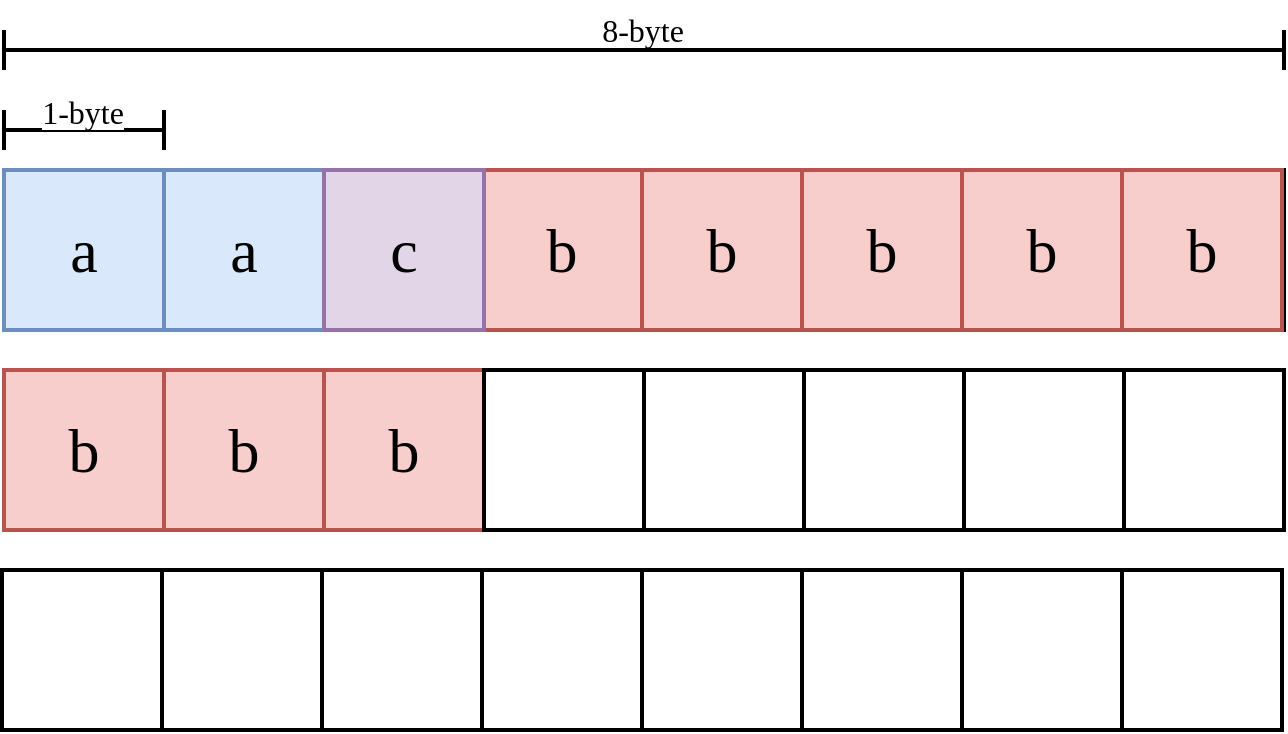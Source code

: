 <mxfile version="23.1.8" type="device" pages="4">
  <diagram name="Page-1" id="rbGv_M42OyS1G9aLpRV2">
    <mxGraphModel dx="1042" dy="582" grid="1" gridSize="10" guides="1" tooltips="1" connect="1" arrows="1" fold="1" page="1" pageScale="1" pageWidth="1169" pageHeight="827" math="0" shadow="0">
      <root>
        <mxCell id="0" />
        <mxCell id="1" parent="0" />
        <mxCell id="xWkKNKnsdCu0kztOq4cy-1" value="&lt;font face=&quot;Antikor Mono&quot; style=&quot;font-size: 31px;&quot;&gt;a&lt;/font&gt;" style="rounded=0;whiteSpace=wrap;html=1;strokeWidth=2;fillColor=#dae8fc;strokeColor=#6c8ebf;" vertex="1" parent="1">
          <mxGeometry x="120" y="200" width="80" height="80" as="geometry" />
        </mxCell>
        <mxCell id="xWkKNKnsdCu0kztOq4cy-2" value="&lt;font face=&quot;Antikor Mono&quot; style=&quot;font-size: 31px;&quot;&gt;a&lt;/font&gt;" style="rounded=0;whiteSpace=wrap;html=1;strokeWidth=2;fillColor=#dae8fc;strokeColor=#6c8ebf;" vertex="1" parent="1">
          <mxGeometry x="200" y="200" width="80" height="80" as="geometry" />
        </mxCell>
        <mxCell id="xWkKNKnsdCu0kztOq4cy-3" value="" style="rounded=0;whiteSpace=wrap;html=1;strokeWidth=2;" vertex="1" parent="1">
          <mxGeometry x="280" y="200" width="80" height="80" as="geometry" />
        </mxCell>
        <mxCell id="xWkKNKnsdCu0kztOq4cy-4" value="" style="rounded=0;whiteSpace=wrap;html=1;strokeWidth=2;" vertex="1" parent="1">
          <mxGeometry x="360" y="200" width="80" height="80" as="geometry" />
        </mxCell>
        <mxCell id="xWkKNKnsdCu0kztOq4cy-5" value="" style="rounded=0;whiteSpace=wrap;html=1;strokeWidth=2;" vertex="1" parent="1">
          <mxGeometry x="440" y="200" width="80" height="80" as="geometry" />
        </mxCell>
        <mxCell id="xWkKNKnsdCu0kztOq4cy-6" value="" style="rounded=0;whiteSpace=wrap;html=1;strokeWidth=2;" vertex="1" parent="1">
          <mxGeometry x="520" y="200" width="80" height="80" as="geometry" />
        </mxCell>
        <mxCell id="xWkKNKnsdCu0kztOq4cy-7" value="" style="rounded=0;whiteSpace=wrap;html=1;strokeWidth=2;" vertex="1" parent="1">
          <mxGeometry x="600" y="200" width="80" height="80" as="geometry" />
        </mxCell>
        <mxCell id="xWkKNKnsdCu0kztOq4cy-8" value="" style="rounded=0;whiteSpace=wrap;html=1;strokeWidth=2;" vertex="1" parent="1">
          <mxGeometry x="680" y="200" width="80" height="80" as="geometry" />
        </mxCell>
        <mxCell id="xWkKNKnsdCu0kztOq4cy-9" value="" style="shape=crossbar;whiteSpace=wrap;html=1;rounded=1;strokeWidth=2;" vertex="1" parent="1">
          <mxGeometry x="120" y="130" width="640" height="20" as="geometry" />
        </mxCell>
        <mxCell id="xWkKNKnsdCu0kztOq4cy-10" value="&lt;span style=&quot;background-color: rgb(255, 255, 255);&quot;&gt;&lt;font face=&quot;Antikor Mono&quot; style=&quot;&quot;&gt;&lt;font style=&quot;font-size: 16px;&quot;&gt;8-byte&lt;/font&gt;&lt;br&gt;&lt;/font&gt;&lt;/span&gt;" style="text;html=1;align=center;verticalAlign=middle;resizable=0;points=[];autosize=1;" vertex="1" parent="1">
          <mxGeometry x="399" y="115" width="80" height="30" as="geometry" />
        </mxCell>
        <mxCell id="xWkKNKnsdCu0kztOq4cy-11" value="" style="shape=crossbar;whiteSpace=wrap;html=1;rounded=1;strokeWidth=2;" vertex="1" parent="1">
          <mxGeometry x="120" y="170" width="80" height="20" as="geometry" />
        </mxCell>
        <mxCell id="xWkKNKnsdCu0kztOq4cy-12" value="&lt;span style=&quot;background-color: rgb(255, 255, 255);&quot;&gt;&lt;font face=&quot;Antikor Mono&quot; style=&quot;font-size: 16px;&quot;&gt;1-byte&lt;/font&gt;&lt;/span&gt;" style="text;html=1;align=center;verticalAlign=middle;resizable=0;points=[];autosize=1;" vertex="1" parent="1">
          <mxGeometry x="119" y="156" width="80" height="30" as="geometry" />
        </mxCell>
        <mxCell id="xWkKNKnsdCu0kztOq4cy-13" value="&lt;font face=&quot;Antikor Mono&quot; style=&quot;font-size: 31px;&quot;&gt;b&lt;/font&gt;" style="rounded=0;whiteSpace=wrap;html=1;strokeWidth=2;fillColor=#f8cecc;strokeColor=#b85450;" vertex="1" parent="1">
          <mxGeometry x="120" y="300" width="80" height="80" as="geometry" />
        </mxCell>
        <mxCell id="xWkKNKnsdCu0kztOq4cy-14" value="&lt;font face=&quot;Antikor Mono&quot; style=&quot;font-size: 31px;&quot;&gt;b&lt;/font&gt;" style="rounded=0;whiteSpace=wrap;html=1;strokeWidth=2;fillColor=#f8cecc;strokeColor=#b85450;" vertex="1" parent="1">
          <mxGeometry x="200" y="300" width="80" height="80" as="geometry" />
        </mxCell>
        <mxCell id="xWkKNKnsdCu0kztOq4cy-21" value="&lt;font face=&quot;Antikor Mono&quot; style=&quot;font-size: 31px;&quot;&gt;b&lt;/font&gt;" style="rounded=0;whiteSpace=wrap;html=1;strokeWidth=2;fillColor=#f8cecc;strokeColor=#b85450;" vertex="1" parent="1">
          <mxGeometry x="280" y="300" width="80" height="80" as="geometry" />
        </mxCell>
        <mxCell id="xWkKNKnsdCu0kztOq4cy-22" value="&lt;font face=&quot;Antikor Mono&quot; style=&quot;font-size: 31px;&quot;&gt;b&lt;/font&gt;" style="rounded=0;whiteSpace=wrap;html=1;strokeWidth=2;fillColor=#f8cecc;strokeColor=#b85450;" vertex="1" parent="1">
          <mxGeometry x="359" y="200" width="80" height="80" as="geometry" />
        </mxCell>
        <mxCell id="xWkKNKnsdCu0kztOq4cy-23" value="&lt;font face=&quot;Antikor Mono&quot; style=&quot;font-size: 31px;&quot;&gt;b&lt;/font&gt;" style="rounded=0;whiteSpace=wrap;html=1;strokeWidth=2;fillColor=#f8cecc;strokeColor=#b85450;" vertex="1" parent="1">
          <mxGeometry x="439" y="200" width="80" height="80" as="geometry" />
        </mxCell>
        <mxCell id="xWkKNKnsdCu0kztOq4cy-24" value="&lt;font face=&quot;Antikor Mono&quot; style=&quot;font-size: 31px;&quot;&gt;b&lt;/font&gt;" style="rounded=0;whiteSpace=wrap;html=1;strokeWidth=2;fillColor=#f8cecc;strokeColor=#b85450;" vertex="1" parent="1">
          <mxGeometry x="519" y="200" width="80" height="80" as="geometry" />
        </mxCell>
        <mxCell id="xWkKNKnsdCu0kztOq4cy-25" value="&lt;font face=&quot;Antikor Mono&quot; style=&quot;font-size: 31px;&quot;&gt;b&lt;/font&gt;" style="rounded=0;whiteSpace=wrap;html=1;strokeWidth=2;fillColor=#f8cecc;strokeColor=#b85450;" vertex="1" parent="1">
          <mxGeometry x="599" y="200" width="80" height="80" as="geometry" />
        </mxCell>
        <mxCell id="xWkKNKnsdCu0kztOq4cy-26" value="&lt;font face=&quot;Antikor Mono&quot; style=&quot;font-size: 31px;&quot;&gt;b&lt;/font&gt;" style="rounded=0;whiteSpace=wrap;html=1;strokeWidth=2;fillColor=#f8cecc;strokeColor=#b85450;" vertex="1" parent="1">
          <mxGeometry x="679" y="200" width="80" height="80" as="geometry" />
        </mxCell>
        <mxCell id="xWkKNKnsdCu0kztOq4cy-27" value="" style="rounded=0;whiteSpace=wrap;html=1;strokeWidth=2;" vertex="1" parent="1">
          <mxGeometry x="119" y="400" width="80" height="80" as="geometry" />
        </mxCell>
        <mxCell id="xWkKNKnsdCu0kztOq4cy-28" value="" style="rounded=0;whiteSpace=wrap;html=1;strokeWidth=2;" vertex="1" parent="1">
          <mxGeometry x="199" y="400" width="80" height="80" as="geometry" />
        </mxCell>
        <mxCell id="xWkKNKnsdCu0kztOq4cy-29" value="" style="rounded=0;whiteSpace=wrap;html=1;strokeWidth=2;" vertex="1" parent="1">
          <mxGeometry x="279" y="400" width="80" height="80" as="geometry" />
        </mxCell>
        <mxCell id="xWkKNKnsdCu0kztOq4cy-30" value="" style="rounded=0;whiteSpace=wrap;html=1;strokeWidth=2;" vertex="1" parent="1">
          <mxGeometry x="359" y="400" width="80" height="80" as="geometry" />
        </mxCell>
        <mxCell id="xWkKNKnsdCu0kztOq4cy-31" value="" style="rounded=0;whiteSpace=wrap;html=1;strokeWidth=2;" vertex="1" parent="1">
          <mxGeometry x="439" y="400" width="80" height="80" as="geometry" />
        </mxCell>
        <mxCell id="xWkKNKnsdCu0kztOq4cy-32" value="" style="rounded=0;whiteSpace=wrap;html=1;strokeWidth=2;" vertex="1" parent="1">
          <mxGeometry x="519" y="400" width="80" height="80" as="geometry" />
        </mxCell>
        <mxCell id="xWkKNKnsdCu0kztOq4cy-33" value="" style="rounded=0;whiteSpace=wrap;html=1;strokeWidth=2;" vertex="1" parent="1">
          <mxGeometry x="599" y="400" width="80" height="80" as="geometry" />
        </mxCell>
        <mxCell id="xWkKNKnsdCu0kztOq4cy-34" value="" style="rounded=0;whiteSpace=wrap;html=1;strokeWidth=2;" vertex="1" parent="1">
          <mxGeometry x="679" y="400" width="80" height="80" as="geometry" />
        </mxCell>
        <mxCell id="xWkKNKnsdCu0kztOq4cy-35" value="&lt;font face=&quot;Antikor Mono&quot; style=&quot;font-size: 31px;&quot;&gt;c&lt;/font&gt;" style="rounded=0;whiteSpace=wrap;html=1;strokeWidth=2;fillColor=#e1d5e7;strokeColor=#9673a6;" vertex="1" parent="1">
          <mxGeometry x="280" y="200" width="80" height="80" as="geometry" />
        </mxCell>
        <mxCell id="xWkKNKnsdCu0kztOq4cy-36" value="" style="rounded=0;whiteSpace=wrap;html=1;strokeWidth=2;" vertex="1" parent="1">
          <mxGeometry x="360" y="300" width="80" height="80" as="geometry" />
        </mxCell>
        <mxCell id="xWkKNKnsdCu0kztOq4cy-37" value="" style="rounded=0;whiteSpace=wrap;html=1;strokeWidth=2;" vertex="1" parent="1">
          <mxGeometry x="440" y="300" width="80" height="80" as="geometry" />
        </mxCell>
        <mxCell id="xWkKNKnsdCu0kztOq4cy-38" value="" style="rounded=0;whiteSpace=wrap;html=1;strokeWidth=2;" vertex="1" parent="1">
          <mxGeometry x="520" y="300" width="80" height="80" as="geometry" />
        </mxCell>
        <mxCell id="xWkKNKnsdCu0kztOq4cy-39" value="" style="rounded=0;whiteSpace=wrap;html=1;strokeWidth=2;" vertex="1" parent="1">
          <mxGeometry x="600" y="300" width="80" height="80" as="geometry" />
        </mxCell>
        <mxCell id="xWkKNKnsdCu0kztOq4cy-40" value="" style="rounded=0;whiteSpace=wrap;html=1;strokeWidth=2;" vertex="1" parent="1">
          <mxGeometry x="680" y="300" width="80" height="80" as="geometry" />
        </mxCell>
      </root>
    </mxGraphModel>
  </diagram>
  <diagram id="BO5Aa5sgyVJbmE9A03vG" name="Page-2">
    <mxGraphModel dx="1042" dy="582" grid="1" gridSize="10" guides="1" tooltips="1" connect="1" arrows="1" fold="1" page="1" pageScale="1" pageWidth="1169" pageHeight="827" math="0" shadow="0">
      <root>
        <mxCell id="0" />
        <mxCell id="1" parent="0" />
        <mxCell id="DxgdJpDAh6R0aJKdbAlx-30" value="" style="rounded=0;whiteSpace=wrap;html=1;strokeWidth=2;" vertex="1" parent="1">
          <mxGeometry x="360" y="300" width="80" height="80" as="geometry" />
        </mxCell>
        <mxCell id="DxgdJpDAh6R0aJKdbAlx-31" value="" style="rounded=0;whiteSpace=wrap;html=1;strokeWidth=2;" vertex="1" parent="1">
          <mxGeometry x="440" y="300" width="80" height="80" as="geometry" />
        </mxCell>
        <mxCell id="DxgdJpDAh6R0aJKdbAlx-32" value="" style="rounded=0;whiteSpace=wrap;html=1;strokeWidth=2;" vertex="1" parent="1">
          <mxGeometry x="520" y="300" width="80" height="80" as="geometry" />
        </mxCell>
        <mxCell id="DxgdJpDAh6R0aJKdbAlx-33" value="" style="rounded=0;whiteSpace=wrap;html=1;strokeWidth=2;" vertex="1" parent="1">
          <mxGeometry x="600" y="300" width="80" height="80" as="geometry" />
        </mxCell>
        <mxCell id="DxgdJpDAh6R0aJKdbAlx-34" value="" style="rounded=0;whiteSpace=wrap;html=1;strokeWidth=2;" vertex="1" parent="1">
          <mxGeometry x="680" y="300" width="80" height="80" as="geometry" />
        </mxCell>
        <mxCell id="DxgdJpDAh6R0aJKdbAlx-1" value="&lt;font face=&quot;Antikor Mono&quot; style=&quot;font-size: 31px;&quot;&gt;a&lt;/font&gt;" style="rounded=0;whiteSpace=wrap;html=1;strokeWidth=2;fillColor=#dae8fc;strokeColor=#6c8ebf;" vertex="1" parent="1">
          <mxGeometry x="120" y="200" width="80" height="80" as="geometry" />
        </mxCell>
        <mxCell id="DxgdJpDAh6R0aJKdbAlx-2" value="&lt;font face=&quot;Antikor Mono&quot; style=&quot;font-size: 31px;&quot;&gt;a&lt;/font&gt;" style="rounded=0;whiteSpace=wrap;html=1;strokeWidth=2;fillColor=#dae8fc;strokeColor=#6c8ebf;" vertex="1" parent="1">
          <mxGeometry x="200" y="200" width="80" height="80" as="geometry" />
        </mxCell>
        <mxCell id="DxgdJpDAh6R0aJKdbAlx-3" value="" style="rounded=0;whiteSpace=wrap;html=1;strokeWidth=2;" vertex="1" parent="1">
          <mxGeometry x="280" y="200" width="80" height="80" as="geometry" />
        </mxCell>
        <mxCell id="DxgdJpDAh6R0aJKdbAlx-4" value="" style="rounded=0;whiteSpace=wrap;html=1;strokeWidth=2;" vertex="1" parent="1">
          <mxGeometry x="360" y="200" width="80" height="80" as="geometry" />
        </mxCell>
        <mxCell id="DxgdJpDAh6R0aJKdbAlx-5" value="" style="rounded=0;whiteSpace=wrap;html=1;strokeWidth=2;" vertex="1" parent="1">
          <mxGeometry x="440" y="200" width="80" height="80" as="geometry" />
        </mxCell>
        <mxCell id="DxgdJpDAh6R0aJKdbAlx-6" value="" style="rounded=0;whiteSpace=wrap;html=1;strokeWidth=2;" vertex="1" parent="1">
          <mxGeometry x="520" y="200" width="80" height="80" as="geometry" />
        </mxCell>
        <mxCell id="DxgdJpDAh6R0aJKdbAlx-7" value="" style="rounded=0;whiteSpace=wrap;html=1;strokeWidth=2;" vertex="1" parent="1">
          <mxGeometry x="600" y="200" width="80" height="80" as="geometry" />
        </mxCell>
        <mxCell id="DxgdJpDAh6R0aJKdbAlx-8" value="" style="rounded=0;whiteSpace=wrap;html=1;strokeWidth=2;" vertex="1" parent="1">
          <mxGeometry x="680" y="200" width="80" height="80" as="geometry" />
        </mxCell>
        <mxCell id="DxgdJpDAh6R0aJKdbAlx-9" value="" style="shape=crossbar;whiteSpace=wrap;html=1;rounded=1;strokeWidth=2;" vertex="1" parent="1">
          <mxGeometry x="120" y="130" width="640" height="20" as="geometry" />
        </mxCell>
        <mxCell id="DxgdJpDAh6R0aJKdbAlx-10" value="&lt;span style=&quot;background-color: rgb(255, 255, 255);&quot;&gt;&lt;font face=&quot;Antikor Mono&quot; style=&quot;&quot;&gt;&lt;font style=&quot;font-size: 16px;&quot;&gt;8-byte&lt;/font&gt;&lt;br&gt;&lt;/font&gt;&lt;/span&gt;" style="text;html=1;align=center;verticalAlign=middle;resizable=0;points=[];autosize=1;" vertex="1" parent="1">
          <mxGeometry x="399" y="115" width="80" height="30" as="geometry" />
        </mxCell>
        <mxCell id="DxgdJpDAh6R0aJKdbAlx-11" value="" style="shape=crossbar;whiteSpace=wrap;html=1;rounded=1;strokeWidth=2;" vertex="1" parent="1">
          <mxGeometry x="120" y="170" width="80" height="20" as="geometry" />
        </mxCell>
        <mxCell id="DxgdJpDAh6R0aJKdbAlx-12" value="&lt;span style=&quot;background-color: rgb(255, 255, 255);&quot;&gt;&lt;font face=&quot;Antikor Mono&quot; style=&quot;font-size: 16px;&quot;&gt;1-byte&lt;/font&gt;&lt;/span&gt;" style="text;html=1;align=center;verticalAlign=middle;resizable=0;points=[];autosize=1;" vertex="1" parent="1">
          <mxGeometry x="119" y="156" width="80" height="30" as="geometry" />
        </mxCell>
        <mxCell id="DxgdJpDAh6R0aJKdbAlx-13" value="&lt;font face=&quot;Antikor Mono&quot; style=&quot;font-size: 31px;&quot;&gt;b&lt;/font&gt;" style="rounded=0;whiteSpace=wrap;html=1;strokeWidth=2;fillColor=#f8cecc;strokeColor=#b85450;" vertex="1" parent="1">
          <mxGeometry x="120" y="300" width="80" height="80" as="geometry" />
        </mxCell>
        <mxCell id="DxgdJpDAh6R0aJKdbAlx-14" value="&lt;font face=&quot;Antikor Mono&quot; style=&quot;font-size: 31px;&quot;&gt;b&lt;/font&gt;" style="rounded=0;whiteSpace=wrap;html=1;strokeWidth=2;fillColor=#f8cecc;strokeColor=#b85450;" vertex="1" parent="1">
          <mxGeometry x="200" y="300" width="80" height="80" as="geometry" />
        </mxCell>
        <mxCell id="DxgdJpDAh6R0aJKdbAlx-15" value="&lt;font face=&quot;Antikor Mono&quot; style=&quot;font-size: 31px;&quot;&gt;b&lt;/font&gt;" style="rounded=0;whiteSpace=wrap;html=1;strokeWidth=2;fillColor=#f8cecc;strokeColor=#b85450;" vertex="1" parent="1">
          <mxGeometry x="280" y="300" width="80" height="80" as="geometry" />
        </mxCell>
        <mxCell id="DxgdJpDAh6R0aJKdbAlx-16" value="&lt;font face=&quot;Antikor Mono&quot; style=&quot;font-size: 31px;&quot;&gt;b&lt;/font&gt;" style="rounded=0;whiteSpace=wrap;html=1;strokeWidth=2;fillColor=#f8cecc;strokeColor=#b85450;" vertex="1" parent="1">
          <mxGeometry x="359" y="300" width="80" height="80" as="geometry" />
        </mxCell>
        <mxCell id="DxgdJpDAh6R0aJKdbAlx-17" value="&lt;font face=&quot;Antikor Mono&quot; style=&quot;font-size: 31px;&quot;&gt;b&lt;/font&gt;" style="rounded=0;whiteSpace=wrap;html=1;strokeWidth=2;fillColor=#f8cecc;strokeColor=#b85450;" vertex="1" parent="1">
          <mxGeometry x="439" y="300" width="80" height="80" as="geometry" />
        </mxCell>
        <mxCell id="DxgdJpDAh6R0aJKdbAlx-18" value="&lt;font face=&quot;Antikor Mono&quot; style=&quot;font-size: 31px;&quot;&gt;b&lt;/font&gt;" style="rounded=0;whiteSpace=wrap;html=1;strokeWidth=2;fillColor=#f8cecc;strokeColor=#b85450;" vertex="1" parent="1">
          <mxGeometry x="519" y="300" width="80" height="80" as="geometry" />
        </mxCell>
        <mxCell id="DxgdJpDAh6R0aJKdbAlx-19" value="&lt;font face=&quot;Antikor Mono&quot; style=&quot;font-size: 31px;&quot;&gt;b&lt;/font&gt;" style="rounded=0;whiteSpace=wrap;html=1;strokeWidth=2;fillColor=#f8cecc;strokeColor=#b85450;" vertex="1" parent="1">
          <mxGeometry x="599" y="300" width="80" height="80" as="geometry" />
        </mxCell>
        <mxCell id="DxgdJpDAh6R0aJKdbAlx-20" value="&lt;font face=&quot;Antikor Mono&quot; style=&quot;font-size: 31px;&quot;&gt;b&lt;/font&gt;" style="rounded=0;whiteSpace=wrap;html=1;strokeWidth=2;fillColor=#f8cecc;strokeColor=#b85450;" vertex="1" parent="1">
          <mxGeometry x="679" y="300" width="80" height="80" as="geometry" />
        </mxCell>
        <mxCell id="DxgdJpDAh6R0aJKdbAlx-21" value="" style="rounded=0;whiteSpace=wrap;html=1;strokeWidth=2;" vertex="1" parent="1">
          <mxGeometry x="119" y="400" width="80" height="80" as="geometry" />
        </mxCell>
        <mxCell id="DxgdJpDAh6R0aJKdbAlx-22" value="" style="rounded=0;whiteSpace=wrap;html=1;strokeWidth=2;" vertex="1" parent="1">
          <mxGeometry x="199" y="400" width="80" height="80" as="geometry" />
        </mxCell>
        <mxCell id="DxgdJpDAh6R0aJKdbAlx-23" value="" style="rounded=0;whiteSpace=wrap;html=1;strokeWidth=2;" vertex="1" parent="1">
          <mxGeometry x="279" y="400" width="80" height="80" as="geometry" />
        </mxCell>
        <mxCell id="DxgdJpDAh6R0aJKdbAlx-24" value="" style="rounded=0;whiteSpace=wrap;html=1;strokeWidth=2;" vertex="1" parent="1">
          <mxGeometry x="359" y="400" width="80" height="80" as="geometry" />
        </mxCell>
        <mxCell id="DxgdJpDAh6R0aJKdbAlx-25" value="" style="rounded=0;whiteSpace=wrap;html=1;strokeWidth=2;" vertex="1" parent="1">
          <mxGeometry x="439" y="400" width="80" height="80" as="geometry" />
        </mxCell>
        <mxCell id="DxgdJpDAh6R0aJKdbAlx-26" value="" style="rounded=0;whiteSpace=wrap;html=1;strokeWidth=2;" vertex="1" parent="1">
          <mxGeometry x="519" y="400" width="80" height="80" as="geometry" />
        </mxCell>
        <mxCell id="DxgdJpDAh6R0aJKdbAlx-27" value="" style="rounded=0;whiteSpace=wrap;html=1;strokeWidth=2;" vertex="1" parent="1">
          <mxGeometry x="599" y="400" width="80" height="80" as="geometry" />
        </mxCell>
        <mxCell id="DxgdJpDAh6R0aJKdbAlx-28" value="" style="rounded=0;whiteSpace=wrap;html=1;strokeWidth=2;" vertex="1" parent="1">
          <mxGeometry x="679" y="400" width="80" height="80" as="geometry" />
        </mxCell>
        <mxCell id="DxgdJpDAh6R0aJKdbAlx-29" value="&lt;font face=&quot;Antikor Mono&quot; style=&quot;font-size: 31px;&quot;&gt;c&lt;/font&gt;" style="rounded=0;whiteSpace=wrap;html=1;strokeWidth=2;fillColor=#e1d5e7;strokeColor=#9673a6;" vertex="1" parent="1">
          <mxGeometry x="119" y="400" width="80" height="80" as="geometry" />
        </mxCell>
      </root>
    </mxGraphModel>
  </diagram>
  <diagram id="lFHOo6GUsQImSo9a1iLU" name="Page-3">
    <mxGraphModel dx="1042" dy="582" grid="1" gridSize="10" guides="1" tooltips="1" connect="1" arrows="1" fold="1" page="1" pageScale="1" pageWidth="1169" pageHeight="827" math="0" shadow="0">
      <root>
        <mxCell id="0" />
        <mxCell id="1" parent="0" />
        <mxCell id="ClBeDPPMkkA61hnG8siH-1" value="" style="rounded=0;whiteSpace=wrap;html=1;strokeWidth=2;" vertex="1" parent="1">
          <mxGeometry x="360" y="300" width="80" height="80" as="geometry" />
        </mxCell>
        <mxCell id="ClBeDPPMkkA61hnG8siH-2" value="" style="rounded=0;whiteSpace=wrap;html=1;strokeWidth=2;" vertex="1" parent="1">
          <mxGeometry x="440" y="300" width="80" height="80" as="geometry" />
        </mxCell>
        <mxCell id="ClBeDPPMkkA61hnG8siH-3" value="" style="rounded=0;whiteSpace=wrap;html=1;strokeWidth=2;" vertex="1" parent="1">
          <mxGeometry x="520" y="300" width="80" height="80" as="geometry" />
        </mxCell>
        <mxCell id="ClBeDPPMkkA61hnG8siH-4" value="" style="rounded=0;whiteSpace=wrap;html=1;strokeWidth=2;" vertex="1" parent="1">
          <mxGeometry x="600" y="300" width="80" height="80" as="geometry" />
        </mxCell>
        <mxCell id="ClBeDPPMkkA61hnG8siH-5" value="" style="rounded=0;whiteSpace=wrap;html=1;strokeWidth=2;" vertex="1" parent="1">
          <mxGeometry x="680" y="300" width="80" height="80" as="geometry" />
        </mxCell>
        <mxCell id="ClBeDPPMkkA61hnG8siH-6" value="&lt;font face=&quot;Antikor Mono&quot; style=&quot;font-size: 31px;&quot;&gt;a&lt;/font&gt;" style="rounded=0;whiteSpace=wrap;html=1;strokeWidth=2;fillColor=#dae8fc;strokeColor=#6c8ebf;" vertex="1" parent="1">
          <mxGeometry x="120" y="200" width="80" height="80" as="geometry" />
        </mxCell>
        <mxCell id="ClBeDPPMkkA61hnG8siH-7" value="&lt;font face=&quot;Antikor Mono&quot; style=&quot;font-size: 31px;&quot;&gt;a&lt;/font&gt;" style="rounded=0;whiteSpace=wrap;html=1;strokeWidth=2;fillColor=#dae8fc;strokeColor=#6c8ebf;" vertex="1" parent="1">
          <mxGeometry x="200" y="200" width="80" height="80" as="geometry" />
        </mxCell>
        <mxCell id="ClBeDPPMkkA61hnG8siH-8" value="" style="rounded=0;whiteSpace=wrap;html=1;strokeWidth=2;" vertex="1" parent="1">
          <mxGeometry x="280" y="200" width="80" height="80" as="geometry" />
        </mxCell>
        <mxCell id="ClBeDPPMkkA61hnG8siH-9" value="" style="rounded=0;whiteSpace=wrap;html=1;strokeWidth=2;" vertex="1" parent="1">
          <mxGeometry x="360" y="200" width="80" height="80" as="geometry" />
        </mxCell>
        <mxCell id="ClBeDPPMkkA61hnG8siH-10" value="" style="rounded=0;whiteSpace=wrap;html=1;strokeWidth=2;" vertex="1" parent="1">
          <mxGeometry x="440" y="200" width="80" height="80" as="geometry" />
        </mxCell>
        <mxCell id="ClBeDPPMkkA61hnG8siH-11" value="" style="rounded=0;whiteSpace=wrap;html=1;strokeWidth=2;" vertex="1" parent="1">
          <mxGeometry x="520" y="200" width="80" height="80" as="geometry" />
        </mxCell>
        <mxCell id="ClBeDPPMkkA61hnG8siH-12" value="" style="rounded=0;whiteSpace=wrap;html=1;strokeWidth=2;" vertex="1" parent="1">
          <mxGeometry x="600" y="200" width="80" height="80" as="geometry" />
        </mxCell>
        <mxCell id="ClBeDPPMkkA61hnG8siH-13" value="" style="rounded=0;whiteSpace=wrap;html=1;strokeWidth=2;" vertex="1" parent="1">
          <mxGeometry x="680" y="200" width="80" height="80" as="geometry" />
        </mxCell>
        <mxCell id="ClBeDPPMkkA61hnG8siH-14" value="" style="shape=crossbar;whiteSpace=wrap;html=1;rounded=1;strokeWidth=2;" vertex="1" parent="1">
          <mxGeometry x="120" y="130" width="640" height="20" as="geometry" />
        </mxCell>
        <mxCell id="ClBeDPPMkkA61hnG8siH-15" value="&lt;span style=&quot;background-color: rgb(255, 255, 255);&quot;&gt;&lt;font face=&quot;Antikor Mono&quot; style=&quot;&quot;&gt;&lt;font style=&quot;font-size: 16px;&quot;&gt;8-byte&lt;/font&gt;&lt;br&gt;&lt;/font&gt;&lt;/span&gt;" style="text;html=1;align=center;verticalAlign=middle;resizable=0;points=[];autosize=1;" vertex="1" parent="1">
          <mxGeometry x="399" y="115" width="80" height="30" as="geometry" />
        </mxCell>
        <mxCell id="ClBeDPPMkkA61hnG8siH-16" value="" style="shape=crossbar;whiteSpace=wrap;html=1;rounded=1;strokeWidth=2;" vertex="1" parent="1">
          <mxGeometry x="120" y="170" width="80" height="20" as="geometry" />
        </mxCell>
        <mxCell id="ClBeDPPMkkA61hnG8siH-17" value="&lt;span style=&quot;background-color: rgb(255, 255, 255);&quot;&gt;&lt;font face=&quot;Antikor Mono&quot; style=&quot;font-size: 16px;&quot;&gt;1-byte&lt;/font&gt;&lt;/span&gt;" style="text;html=1;align=center;verticalAlign=middle;resizable=0;points=[];autosize=1;" vertex="1" parent="1">
          <mxGeometry x="119" y="156" width="80" height="30" as="geometry" />
        </mxCell>
        <mxCell id="ClBeDPPMkkA61hnG8siH-18" value="&lt;font face=&quot;Antikor Mono&quot; style=&quot;font-size: 31px;&quot;&gt;b&lt;/font&gt;" style="rounded=0;whiteSpace=wrap;html=1;strokeWidth=2;fillColor=#f8cecc;strokeColor=#b85450;" vertex="1" parent="1">
          <mxGeometry x="120" y="300" width="80" height="80" as="geometry" />
        </mxCell>
        <mxCell id="ClBeDPPMkkA61hnG8siH-19" value="&lt;font face=&quot;Antikor Mono&quot; style=&quot;font-size: 31px;&quot;&gt;b&lt;/font&gt;" style="rounded=0;whiteSpace=wrap;html=1;strokeWidth=2;fillColor=#f8cecc;strokeColor=#b85450;" vertex="1" parent="1">
          <mxGeometry x="200" y="300" width="80" height="80" as="geometry" />
        </mxCell>
        <mxCell id="ClBeDPPMkkA61hnG8siH-20" value="&lt;font face=&quot;Antikor Mono&quot; style=&quot;font-size: 31px;&quot;&gt;b&lt;/font&gt;" style="rounded=0;whiteSpace=wrap;html=1;strokeWidth=2;fillColor=#f8cecc;strokeColor=#b85450;" vertex="1" parent="1">
          <mxGeometry x="280" y="300" width="80" height="80" as="geometry" />
        </mxCell>
        <mxCell id="ClBeDPPMkkA61hnG8siH-21" value="&lt;font face=&quot;Antikor Mono&quot; style=&quot;font-size: 31px;&quot;&gt;b&lt;/font&gt;" style="rounded=0;whiteSpace=wrap;html=1;strokeWidth=2;fillColor=#f8cecc;strokeColor=#b85450;" vertex="1" parent="1">
          <mxGeometry x="359" y="300" width="80" height="80" as="geometry" />
        </mxCell>
        <mxCell id="ClBeDPPMkkA61hnG8siH-22" value="&lt;font face=&quot;Antikor Mono&quot; style=&quot;font-size: 31px;&quot;&gt;b&lt;/font&gt;" style="rounded=0;whiteSpace=wrap;html=1;strokeWidth=2;fillColor=#f8cecc;strokeColor=#b85450;" vertex="1" parent="1">
          <mxGeometry x="439" y="300" width="80" height="80" as="geometry" />
        </mxCell>
        <mxCell id="ClBeDPPMkkA61hnG8siH-23" value="&lt;font face=&quot;Antikor Mono&quot; style=&quot;font-size: 31px;&quot;&gt;b&lt;/font&gt;" style="rounded=0;whiteSpace=wrap;html=1;strokeWidth=2;fillColor=#f8cecc;strokeColor=#b85450;" vertex="1" parent="1">
          <mxGeometry x="519" y="300" width="80" height="80" as="geometry" />
        </mxCell>
        <mxCell id="ClBeDPPMkkA61hnG8siH-24" value="&lt;font face=&quot;Antikor Mono&quot; style=&quot;font-size: 31px;&quot;&gt;b&lt;/font&gt;" style="rounded=0;whiteSpace=wrap;html=1;strokeWidth=2;fillColor=#f8cecc;strokeColor=#b85450;" vertex="1" parent="1">
          <mxGeometry x="599" y="300" width="80" height="80" as="geometry" />
        </mxCell>
        <mxCell id="ClBeDPPMkkA61hnG8siH-25" value="&lt;font face=&quot;Antikor Mono&quot; style=&quot;font-size: 31px;&quot;&gt;b&lt;/font&gt;" style="rounded=0;whiteSpace=wrap;html=1;strokeWidth=2;fillColor=#f8cecc;strokeColor=#b85450;" vertex="1" parent="1">
          <mxGeometry x="679" y="300" width="80" height="80" as="geometry" />
        </mxCell>
        <mxCell id="ClBeDPPMkkA61hnG8siH-26" value="" style="rounded=0;whiteSpace=wrap;html=1;strokeWidth=2;" vertex="1" parent="1">
          <mxGeometry x="119" y="400" width="80" height="80" as="geometry" />
        </mxCell>
        <mxCell id="ClBeDPPMkkA61hnG8siH-27" value="" style="rounded=0;whiteSpace=wrap;html=1;strokeWidth=2;" vertex="1" parent="1">
          <mxGeometry x="199" y="400" width="80" height="80" as="geometry" />
        </mxCell>
        <mxCell id="ClBeDPPMkkA61hnG8siH-28" value="" style="rounded=0;whiteSpace=wrap;html=1;strokeWidth=2;" vertex="1" parent="1">
          <mxGeometry x="279" y="400" width="80" height="80" as="geometry" />
        </mxCell>
        <mxCell id="ClBeDPPMkkA61hnG8siH-29" value="" style="rounded=0;whiteSpace=wrap;html=1;strokeWidth=2;" vertex="1" parent="1">
          <mxGeometry x="359" y="400" width="80" height="80" as="geometry" />
        </mxCell>
        <mxCell id="ClBeDPPMkkA61hnG8siH-30" value="" style="rounded=0;whiteSpace=wrap;html=1;strokeWidth=2;" vertex="1" parent="1">
          <mxGeometry x="439" y="400" width="80" height="80" as="geometry" />
        </mxCell>
        <mxCell id="ClBeDPPMkkA61hnG8siH-31" value="" style="rounded=0;whiteSpace=wrap;html=1;strokeWidth=2;" vertex="1" parent="1">
          <mxGeometry x="519" y="400" width="80" height="80" as="geometry" />
        </mxCell>
        <mxCell id="ClBeDPPMkkA61hnG8siH-32" value="" style="rounded=0;whiteSpace=wrap;html=1;strokeWidth=2;" vertex="1" parent="1">
          <mxGeometry x="599" y="400" width="80" height="80" as="geometry" />
        </mxCell>
        <mxCell id="ClBeDPPMkkA61hnG8siH-33" value="" style="rounded=0;whiteSpace=wrap;html=1;strokeWidth=2;" vertex="1" parent="1">
          <mxGeometry x="679" y="400" width="80" height="80" as="geometry" />
        </mxCell>
        <mxCell id="ClBeDPPMkkA61hnG8siH-34" value="&lt;font face=&quot;Antikor Mono&quot; style=&quot;font-size: 31px;&quot;&gt;c&lt;/font&gt;" style="rounded=0;whiteSpace=wrap;html=1;strokeWidth=2;fillColor=#e1d5e7;strokeColor=#9673a6;" vertex="1" parent="1">
          <mxGeometry x="280" y="200" width="80" height="80" as="geometry" />
        </mxCell>
      </root>
    </mxGraphModel>
  </diagram>
  <diagram id="Dfyaf2vOFjZzxyYl2XQx" name="Page-4">
    <mxGraphModel dx="1042" dy="582" grid="1" gridSize="10" guides="1" tooltips="1" connect="1" arrows="1" fold="1" page="1" pageScale="1" pageWidth="1169" pageHeight="827" math="0" shadow="0">
      <root>
        <mxCell id="0" />
        <mxCell id="1" parent="0" />
        <mxCell id="HBMKZdgNqbOlOgZIjf85-10" value="" style="rounded=0;whiteSpace=wrap;html=1;strokeWidth=2;" vertex="1" parent="1">
          <mxGeometry x="440" y="200" width="80" height="80" as="geometry" />
        </mxCell>
        <mxCell id="HBMKZdgNqbOlOgZIjf85-11" value="" style="rounded=0;whiteSpace=wrap;html=1;strokeWidth=2;" vertex="1" parent="1">
          <mxGeometry x="520" y="200" width="80" height="80" as="geometry" />
        </mxCell>
        <mxCell id="HBMKZdgNqbOlOgZIjf85-12" value="" style="rounded=0;whiteSpace=wrap;html=1;strokeWidth=2;" vertex="1" parent="1">
          <mxGeometry x="600" y="200" width="80" height="80" as="geometry" />
        </mxCell>
        <mxCell id="HBMKZdgNqbOlOgZIjf85-13" value="" style="rounded=0;whiteSpace=wrap;html=1;strokeWidth=2;" vertex="1" parent="1">
          <mxGeometry x="680" y="200" width="80" height="80" as="geometry" />
        </mxCell>
        <mxCell id="HBMKZdgNqbOlOgZIjf85-14" value="" style="shape=crossbar;whiteSpace=wrap;html=1;rounded=1;strokeWidth=2;" vertex="1" parent="1">
          <mxGeometry x="440" y="130" width="320" height="20" as="geometry" />
        </mxCell>
        <mxCell id="HBMKZdgNqbOlOgZIjf85-15" value="&lt;span style=&quot;background-color: rgb(255, 255, 255);&quot;&gt;&lt;font face=&quot;Antikor Mono&quot; style=&quot;&quot;&gt;&lt;font style=&quot;font-size: 16px;&quot;&gt;4-byte&lt;/font&gt;&lt;br&gt;&lt;/font&gt;&lt;/span&gt;" style="text;html=1;align=center;verticalAlign=middle;resizable=0;points=[];autosize=1;" vertex="1" parent="1">
          <mxGeometry x="560" y="115" width="80" height="30" as="geometry" />
        </mxCell>
        <mxCell id="HBMKZdgNqbOlOgZIjf85-16" value="" style="shape=crossbar;whiteSpace=wrap;html=1;rounded=1;strokeWidth=2;" vertex="1" parent="1">
          <mxGeometry x="439" y="170" width="80" height="20" as="geometry" />
        </mxCell>
        <mxCell id="HBMKZdgNqbOlOgZIjf85-17" value="&lt;span style=&quot;background-color: rgb(255, 255, 255);&quot;&gt;&lt;font face=&quot;Antikor Mono&quot; style=&quot;font-size: 16px;&quot;&gt;1-byte&lt;/font&gt;&lt;/span&gt;" style="text;html=1;align=center;verticalAlign=middle;resizable=0;points=[];autosize=1;" vertex="1" parent="1">
          <mxGeometry x="438" y="156" width="80" height="30" as="geometry" />
        </mxCell>
        <mxCell id="HBMKZdgNqbOlOgZIjf85-24" value="&lt;font face=&quot;Antikor Mono&quot; style=&quot;font-size: 31px;&quot;&gt;b&lt;/font&gt;" style="rounded=0;whiteSpace=wrap;html=1;strokeWidth=2;fillColor=#f8cecc;strokeColor=#b85450;" vertex="1" parent="1">
          <mxGeometry x="600" y="280" width="80" height="80" as="geometry" />
        </mxCell>
        <mxCell id="HBMKZdgNqbOlOgZIjf85-25" value="&lt;font face=&quot;Antikor Mono&quot; style=&quot;font-size: 31px;&quot;&gt;b&lt;/font&gt;" style="rounded=0;whiteSpace=wrap;html=1;strokeWidth=2;fillColor=#f8cecc;strokeColor=#b85450;" vertex="1" parent="1">
          <mxGeometry x="680" y="280" width="80" height="80" as="geometry" />
        </mxCell>
        <mxCell id="HBMKZdgNqbOlOgZIjf85-34" value="&lt;font face=&quot;Antikor Mono&quot; style=&quot;font-size: 31px;&quot;&gt;c&lt;/font&gt;" style="rounded=0;whiteSpace=wrap;html=1;strokeWidth=2;fillColor=#e1d5e7;strokeColor=#9673a6;" vertex="1" parent="1">
          <mxGeometry x="680" y="360" width="80" height="80" as="geometry" />
        </mxCell>
        <mxCell id="HBMKZdgNqbOlOgZIjf85-37" value="&lt;font face=&quot;Antikor Mono&quot; style=&quot;font-size: 31px;&quot;&gt;a&lt;/font&gt;" style="rounded=0;whiteSpace=wrap;html=1;strokeWidth=2;fillColor=#dae8fc;strokeColor=#6c8ebf;" vertex="1" parent="1">
          <mxGeometry x="440" y="200" width="80" height="80" as="geometry" />
        </mxCell>
        <mxCell id="HBMKZdgNqbOlOgZIjf85-38" value="&lt;font face=&quot;Antikor Mono&quot; style=&quot;font-size: 31px;&quot;&gt;a&lt;/font&gt;" style="rounded=0;whiteSpace=wrap;html=1;strokeWidth=2;fillColor=#dae8fc;strokeColor=#6c8ebf;" vertex="1" parent="1">
          <mxGeometry x="520" y="200" width="80" height="80" as="geometry" />
        </mxCell>
        <mxCell id="HBMKZdgNqbOlOgZIjf85-39" value="&lt;font face=&quot;Antikor Mono&quot; style=&quot;font-size: 31px;&quot;&gt;a&lt;/font&gt;" style="rounded=0;whiteSpace=wrap;html=1;strokeWidth=2;fillColor=#dae8fc;strokeColor=#6c8ebf;" vertex="1" parent="1">
          <mxGeometry x="600" y="200" width="80" height="80" as="geometry" />
        </mxCell>
        <mxCell id="HBMKZdgNqbOlOgZIjf85-40" value="&lt;font face=&quot;Antikor Mono&quot; style=&quot;font-size: 31px;&quot;&gt;a&lt;/font&gt;" style="rounded=0;whiteSpace=wrap;html=1;strokeWidth=2;fillColor=#dae8fc;strokeColor=#6c8ebf;" vertex="1" parent="1">
          <mxGeometry x="680" y="200" width="80" height="80" as="geometry" />
        </mxCell>
        <mxCell id="HBMKZdgNqbOlOgZIjf85-42" value="" style="rounded=0;whiteSpace=wrap;html=1;strokeWidth=2;" vertex="1" parent="1">
          <mxGeometry x="520" y="280" width="80" height="80" as="geometry" />
        </mxCell>
        <mxCell id="HBMKZdgNqbOlOgZIjf85-43" value="" style="rounded=0;whiteSpace=wrap;html=1;strokeWidth=2;" vertex="1" parent="1">
          <mxGeometry x="440" y="280" width="80" height="80" as="geometry" />
        </mxCell>
        <mxCell id="HBMKZdgNqbOlOgZIjf85-44" value="" style="rounded=0;whiteSpace=wrap;html=1;strokeWidth=2;" vertex="1" parent="1">
          <mxGeometry x="600" y="360" width="80" height="80" as="geometry" />
        </mxCell>
        <mxCell id="HBMKZdgNqbOlOgZIjf85-45" value="" style="rounded=0;whiteSpace=wrap;html=1;strokeWidth=2;" vertex="1" parent="1">
          <mxGeometry x="520" y="360" width="80" height="80" as="geometry" />
        </mxCell>
        <mxCell id="HBMKZdgNqbOlOgZIjf85-46" value="" style="rounded=0;whiteSpace=wrap;html=1;strokeWidth=2;" vertex="1" parent="1">
          <mxGeometry x="440" y="360" width="80" height="80" as="geometry" />
        </mxCell>
      </root>
    </mxGraphModel>
  </diagram>
</mxfile>
